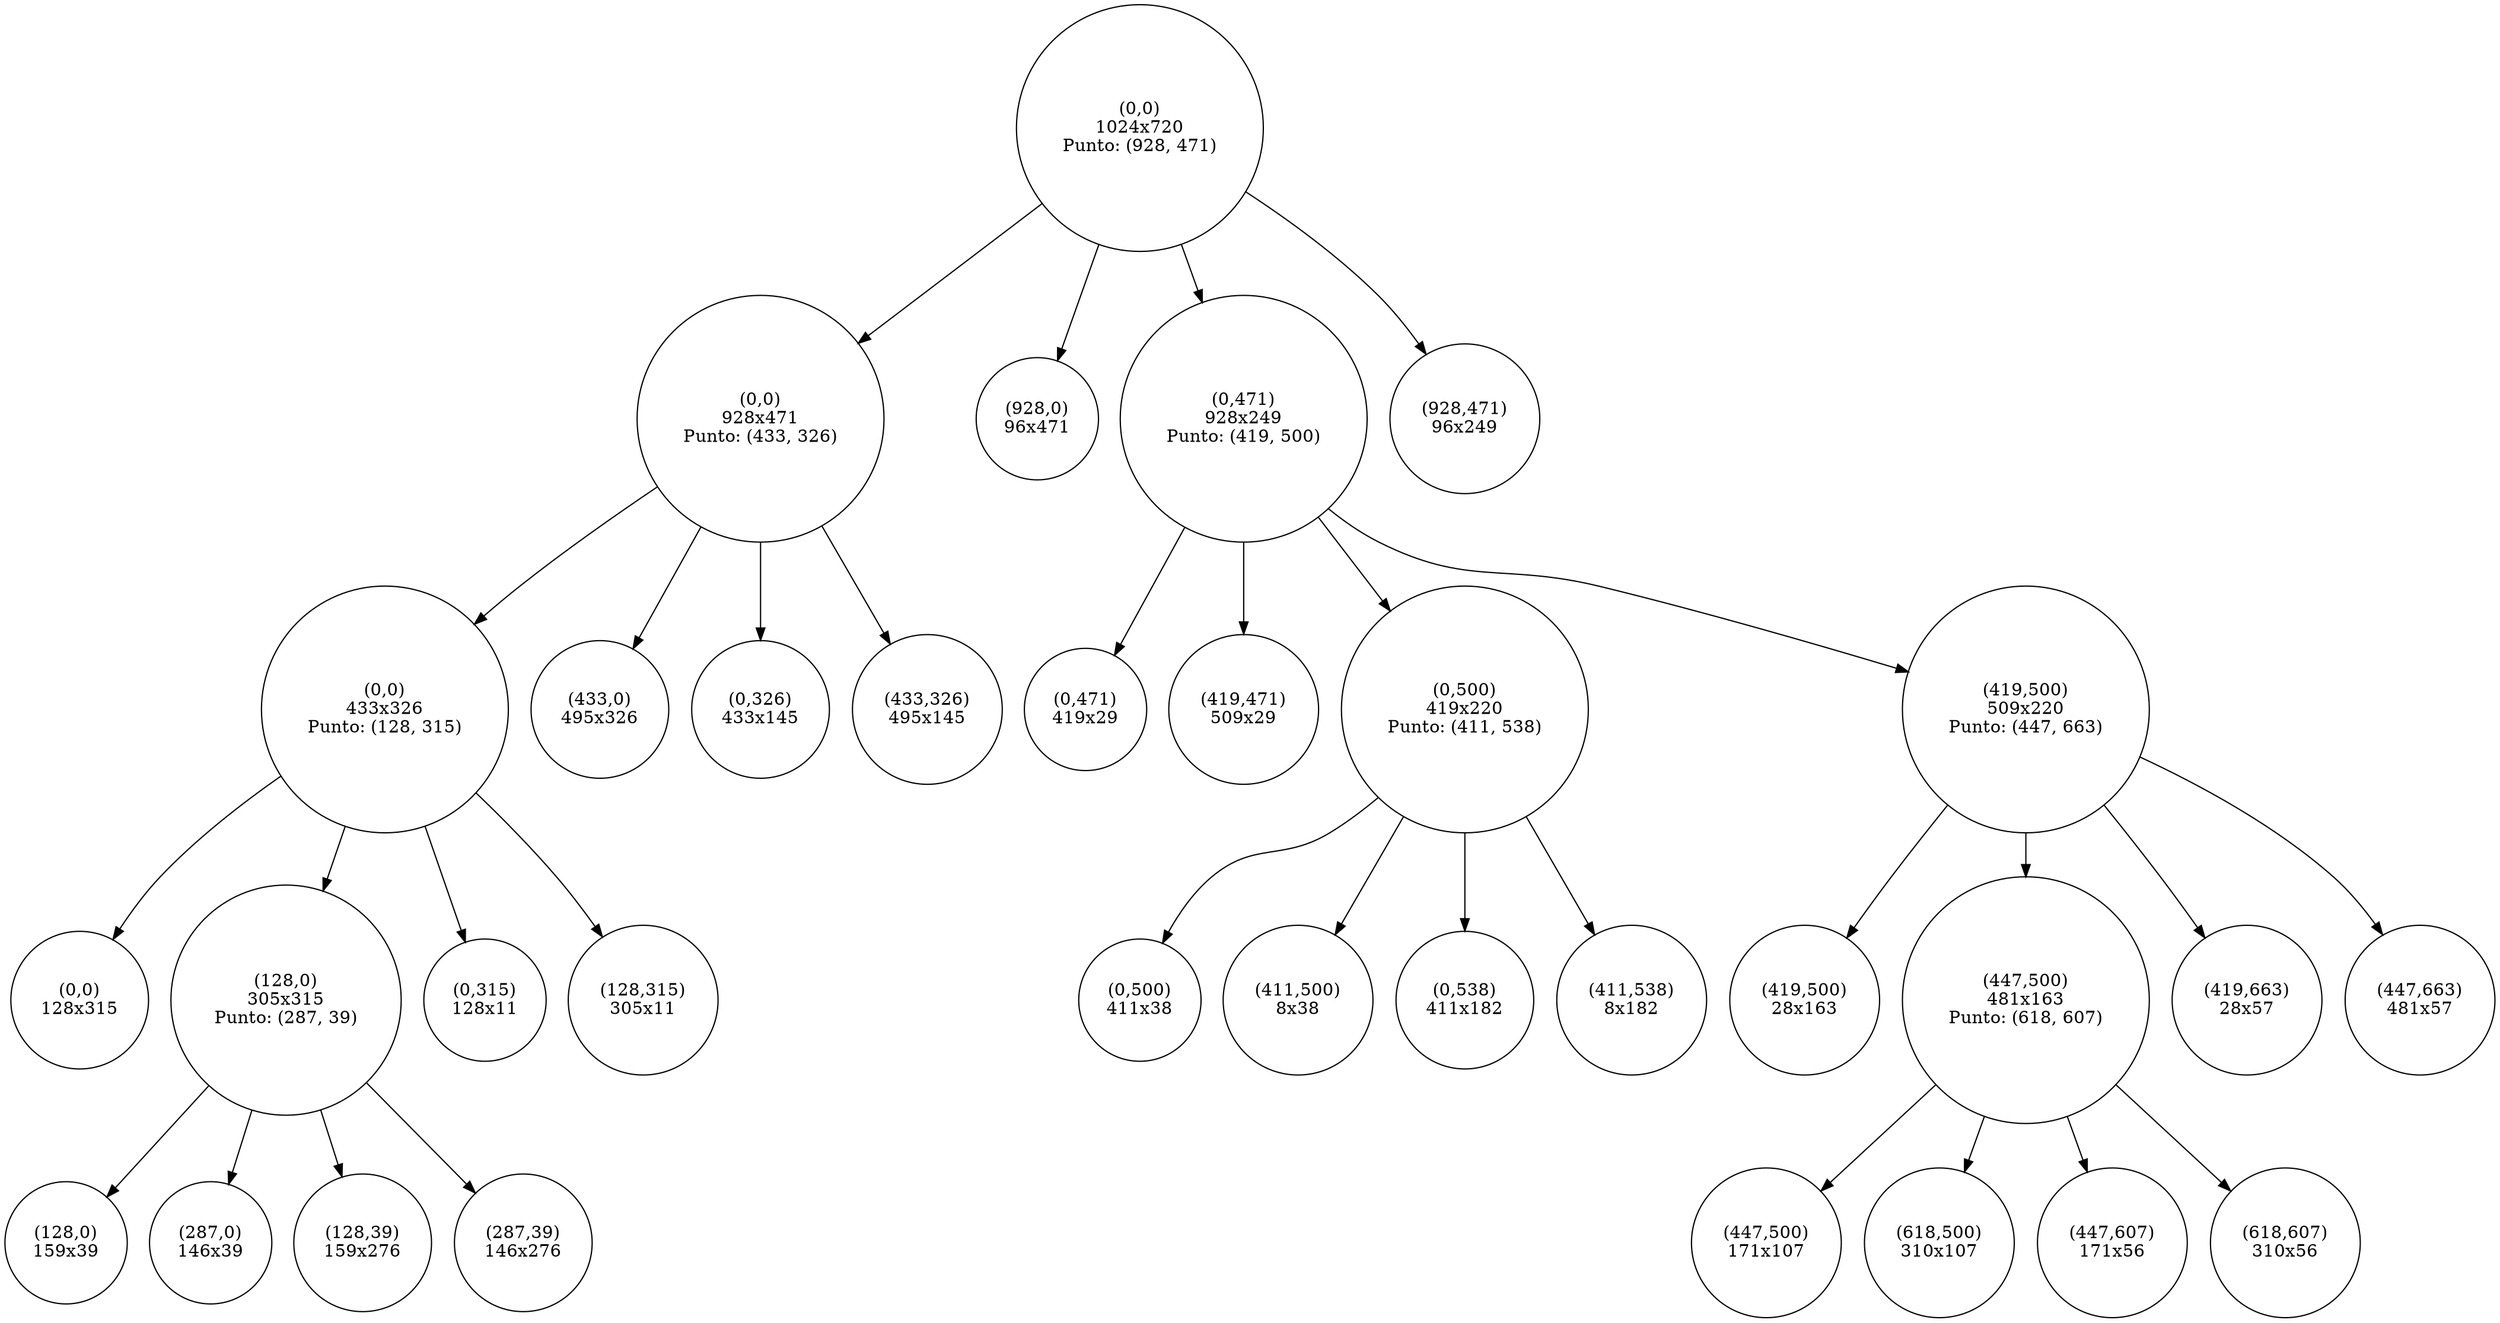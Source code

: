 digraph PointQuadTree {
    node [shape=circle];
    1589102437888 [label="(0,0)\n1024x720\nPunto: (928, 471)"];
    1589102439040 [label="(0,0)\n928x471\nPunto: (433, 326)"];
    1589102437888 -> 1589102439040;
    1589102439904 [label="(0,0)\n433x326\nPunto: (128, 315)"];
    1589102439040 -> 1589102439904;
    1589102440768 [label="(0,0)\n128x315"];
    1589102439904 -> 1589102440768;
    1589102440816 [label="(128,0)\n305x315\nPunto: (287, 39)"];
    1589102439904 -> 1589102440816;
    1589102442496 [label="(128,0)\n159x39"];
    1589102440816 -> 1589102442496;
    1589102442544 [label="(287,0)\n146x39"];
    1589102440816 -> 1589102442544;
    1589102442592 [label="(128,39)\n159x276"];
    1589102440816 -> 1589102442592;
    1589102442640 [label="(287,39)\n146x276"];
    1589102440816 -> 1589102442640;
    1589102440864 [label="(0,315)\n128x11"];
    1589102439904 -> 1589102440864;
    1589102440912 [label="(128,315)\n305x11"];
    1589102439904 -> 1589102440912;
    1589102439952 [label="(433,0)\n495x326"];
    1589102439040 -> 1589102439952;
    1589102440000 [label="(0,326)\n433x145"];
    1589102439040 -> 1589102440000;
    1589102440048 [label="(433,326)\n495x145"];
    1589102439040 -> 1589102440048;
    1589102439088 [label="(928,0)\n96x471"];
    1589102437888 -> 1589102439088;
    1589102439136 [label="(0,471)\n928x249\nPunto: (419, 500)"];
    1589102437888 -> 1589102439136;
    1589102439472 [label="(0,471)\n419x29"];
    1589102439136 -> 1589102439472;
    1589102439520 [label="(419,471)\n509x29"];
    1589102439136 -> 1589102439520;
    1589102439568 [label="(0,500)\n419x220\nPunto: (411, 538)"];
    1589102439136 -> 1589102439568;
    1589102440336 [label="(0,500)\n411x38"];
    1589102439568 -> 1589102440336;
    1589102440384 [label="(411,500)\n8x38"];
    1589102439568 -> 1589102440384;
    1589102440432 [label="(0,538)\n411x182"];
    1589102439568 -> 1589102440432;
    1589102440480 [label="(411,538)\n8x182"];
    1589102439568 -> 1589102440480;
    1589102439616 [label="(419,500)\n509x220\nPunto: (447, 663)"];
    1589102439136 -> 1589102439616;
    1589102441248 [label="(419,500)\n28x163"];
    1589102439616 -> 1589102441248;
    1589102441296 [label="(447,500)\n481x163\nPunto: (618, 607)"];
    1589102439616 -> 1589102441296;
    1589102441872 [label="(447,500)\n171x107"];
    1589102441296 -> 1589102441872;
    1589102441920 [label="(618,500)\n310x107"];
    1589102441296 -> 1589102441920;
    1589102441968 [label="(447,607)\n171x56"];
    1589102441296 -> 1589102441968;
    1589102442016 [label="(618,607)\n310x56"];
    1589102441296 -> 1589102442016;
    1589102441344 [label="(419,663)\n28x57"];
    1589102439616 -> 1589102441344;
    1589102441392 [label="(447,663)\n481x57"];
    1589102439616 -> 1589102441392;
    1589102439184 [label="(928,471)\n96x249"];
    1589102437888 -> 1589102439184;
}
